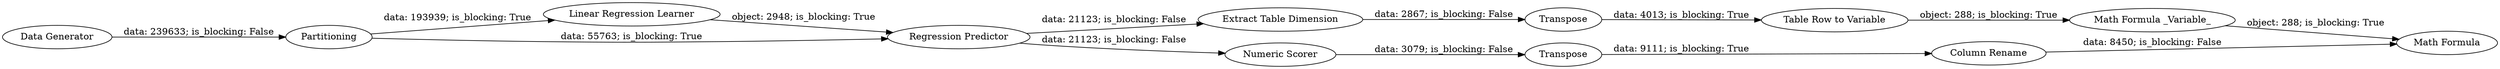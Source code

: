 digraph {
	"5279228325806053685_9" [label=Transpose]
	"5279228325806053685_2" [label="Linear Regression Learner"]
	"5279228325806053685_14" [label="Math Formula _Variable_"]
	"5279228325806053685_13" [label="Table Row to Variable"]
	"5279228325806053685_1" [label="Data Generator"]
	"5279228325806053685_11" [label="Extract Table Dimension"]
	"5279228325806053685_10" [label="Column Rename"]
	"5279228325806053685_4" [label=Partitioning]
	"5279228325806053685_12" [label=Transpose]
	"5279228325806053685_3" [label="Regression Predictor"]
	"5279228325806053685_5" [label="Numeric Scorer"]
	"5279228325806053685_8" [label="Math Formula"]
	"5279228325806053685_4" -> "5279228325806053685_2" [label="data: 193939; is_blocking: True"]
	"5279228325806053685_14" -> "5279228325806053685_8" [label="object: 288; is_blocking: True"]
	"5279228325806053685_13" -> "5279228325806053685_14" [label="object: 288; is_blocking: True"]
	"5279228325806053685_4" -> "5279228325806053685_3" [label="data: 55763; is_blocking: True"]
	"5279228325806053685_3" -> "5279228325806053685_11" [label="data: 21123; is_blocking: False"]
	"5279228325806053685_9" -> "5279228325806053685_10" [label="data: 9111; is_blocking: True"]
	"5279228325806053685_11" -> "5279228325806053685_12" [label="data: 2867; is_blocking: False"]
	"5279228325806053685_1" -> "5279228325806053685_4" [label="data: 239633; is_blocking: False"]
	"5279228325806053685_5" -> "5279228325806053685_9" [label="data: 3079; is_blocking: False"]
	"5279228325806053685_2" -> "5279228325806053685_3" [label="object: 2948; is_blocking: True"]
	"5279228325806053685_12" -> "5279228325806053685_13" [label="data: 4013; is_blocking: True"]
	"5279228325806053685_10" -> "5279228325806053685_8" [label="data: 8450; is_blocking: False"]
	"5279228325806053685_3" -> "5279228325806053685_5" [label="data: 21123; is_blocking: False"]
	rankdir=LR
}
